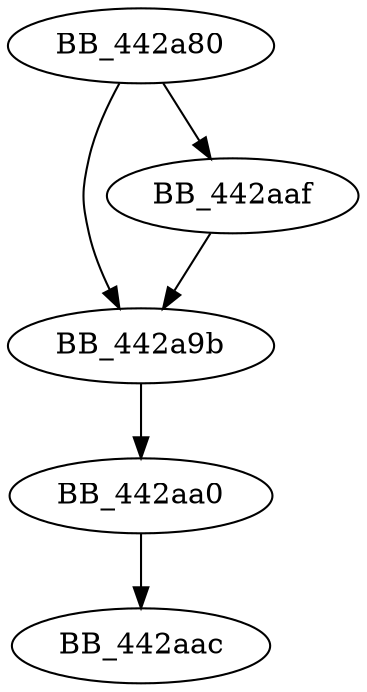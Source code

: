 DiGraph __cintrindisp2{
BB_442a80->BB_442a9b
BB_442a80->BB_442aaf
BB_442a9b->BB_442aa0
BB_442aa0->BB_442aac
BB_442aaf->BB_442a9b
}
